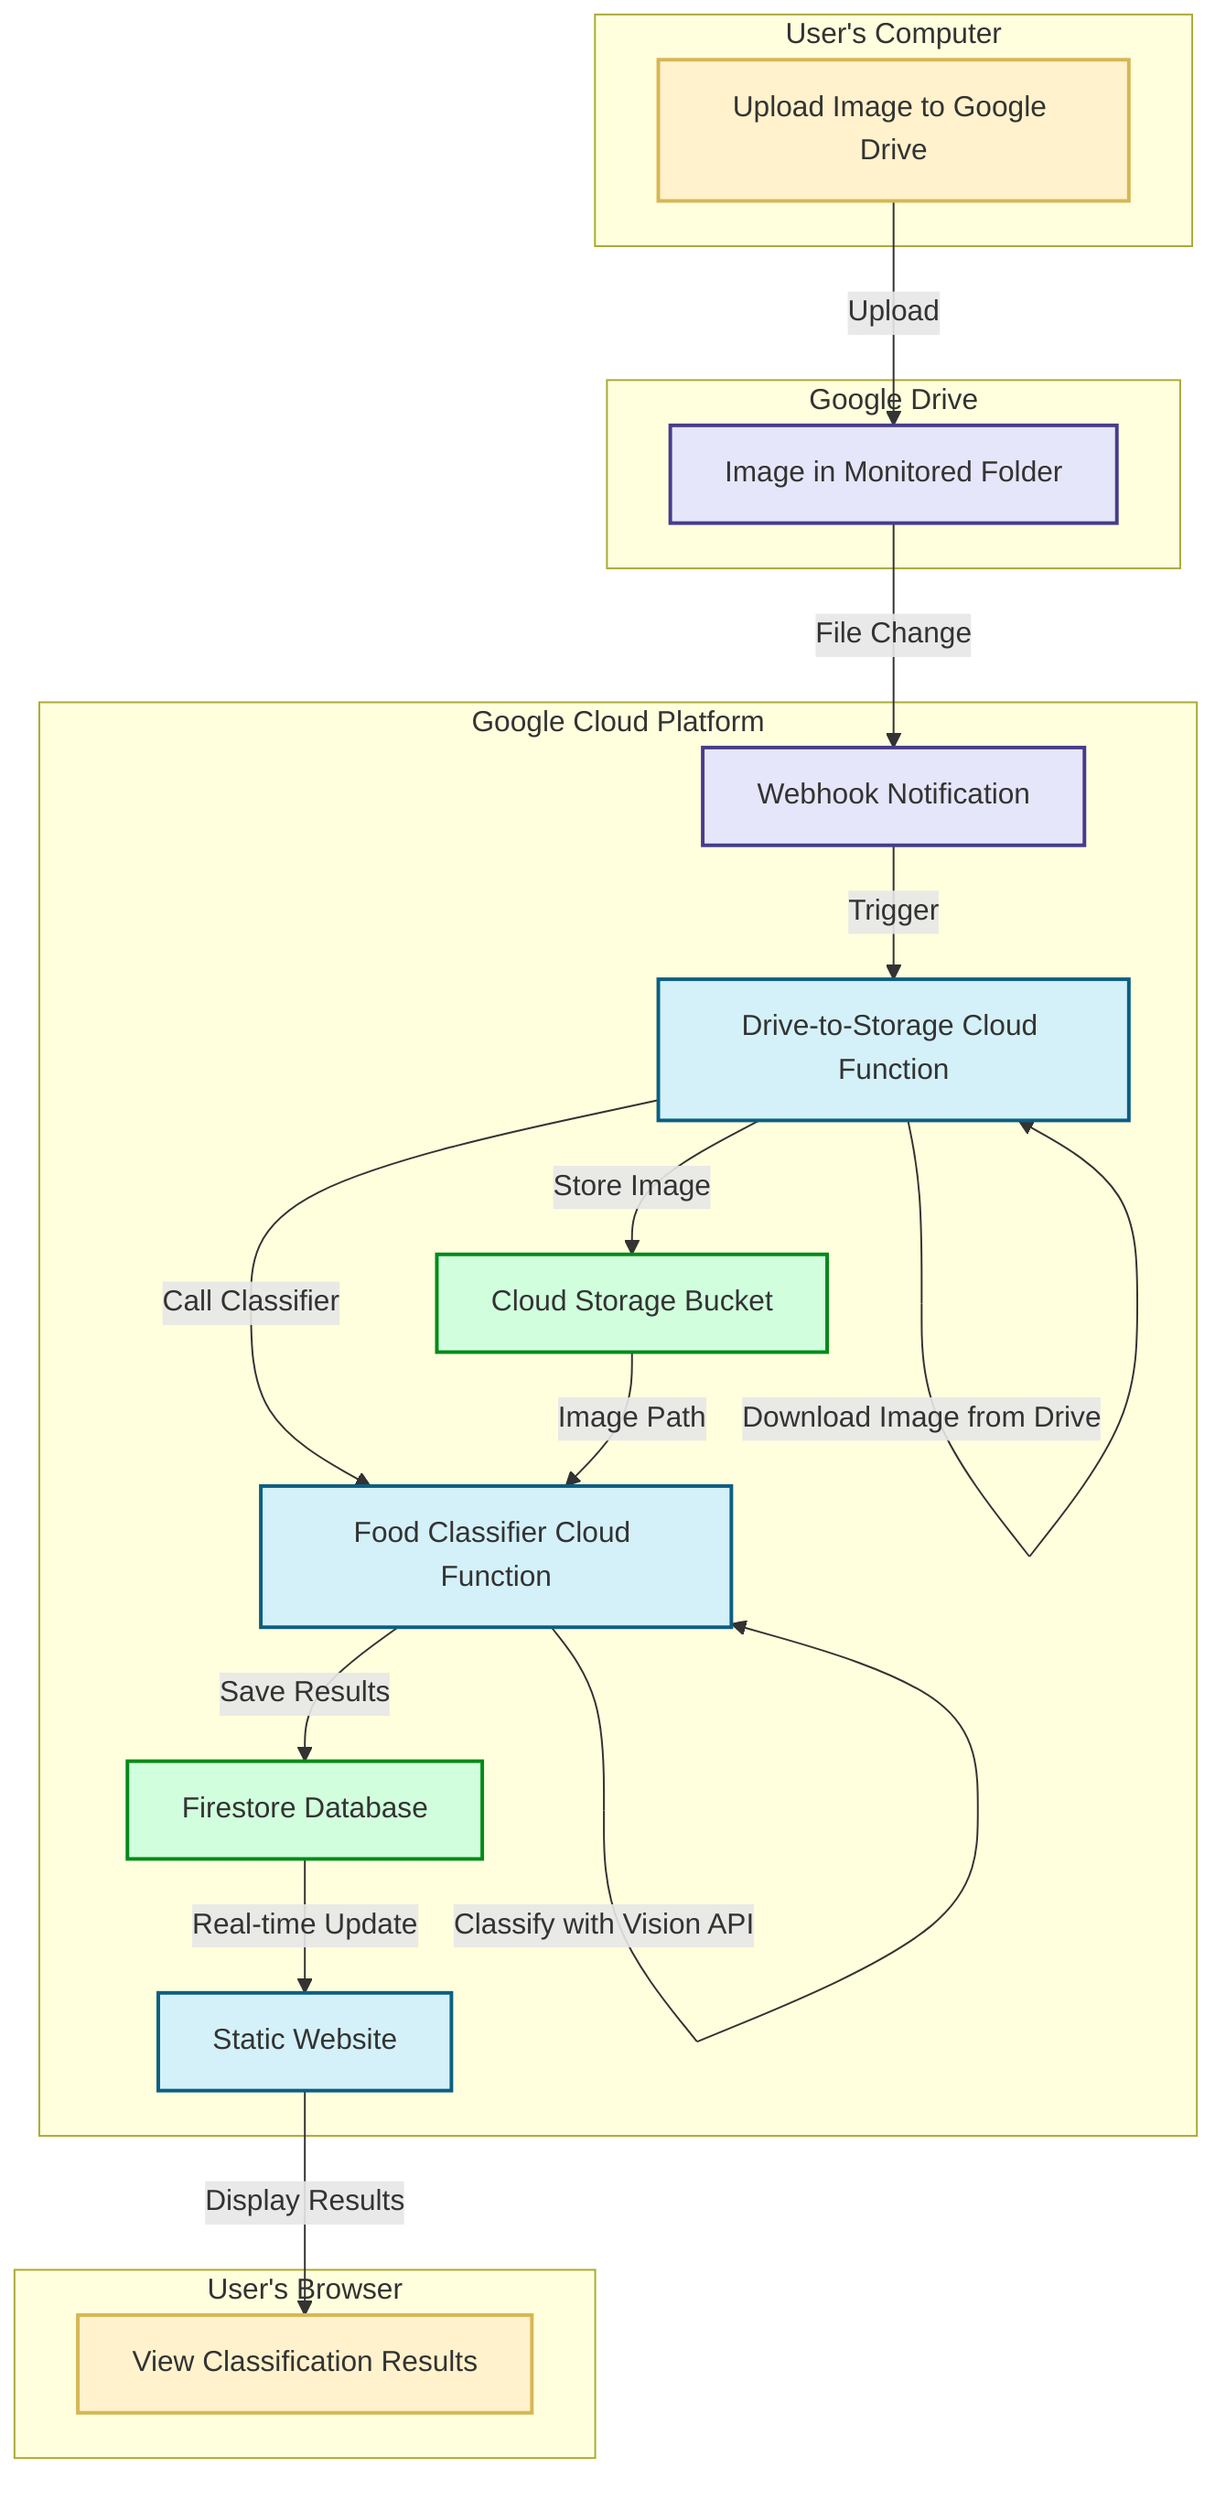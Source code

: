 flowchart TB
    subgraph "User's Computer"
    A[Upload Image to Google Drive]
    end

    subgraph "Google Drive"
    B[Image in Monitored Folder]
    end

    subgraph "Google Cloud Platform"
    C[Webhook Notification]
    D[Drive-to-Storage Cloud Function]
    E[Cloud Storage Bucket]
    F[Food Classifier Cloud Function]
    G[Firestore Database]
    H[Static Website]
    end

    subgraph "User's Browser"
    I[View Classification Results]
    end

    A -->|Upload| B
    B -->|File Change| C
    C -->|Trigger| D
    D -->|Download Image from Drive| D
    D -->|Store Image| E
    D -->|Call Classifier| F
    E -->|Image Path| F
    F -->|Classify with Vision API| F
    F -->|Save Results| G
    G -->|Real-time Update| H
    H -->|Display Results| I
    
    classDef green fill:#d1ffdd,stroke:#048a19,stroke-width:2px;
    classDef blue fill:#d4f1f9,stroke:#0c5f82,stroke-width:2px;
    classDef purple fill:#e6e6fa,stroke:#473c8b,stroke-width:2px;
    classDef orange fill:#fff2cc,stroke:#d6b656,stroke-width:2px;
    classDef red fill:#f8cecc,stroke:#b85450,stroke-width:2px;
    
    class A,I orange;
    class B,C purple;
    class D,F,H blue;
    class E,G green;